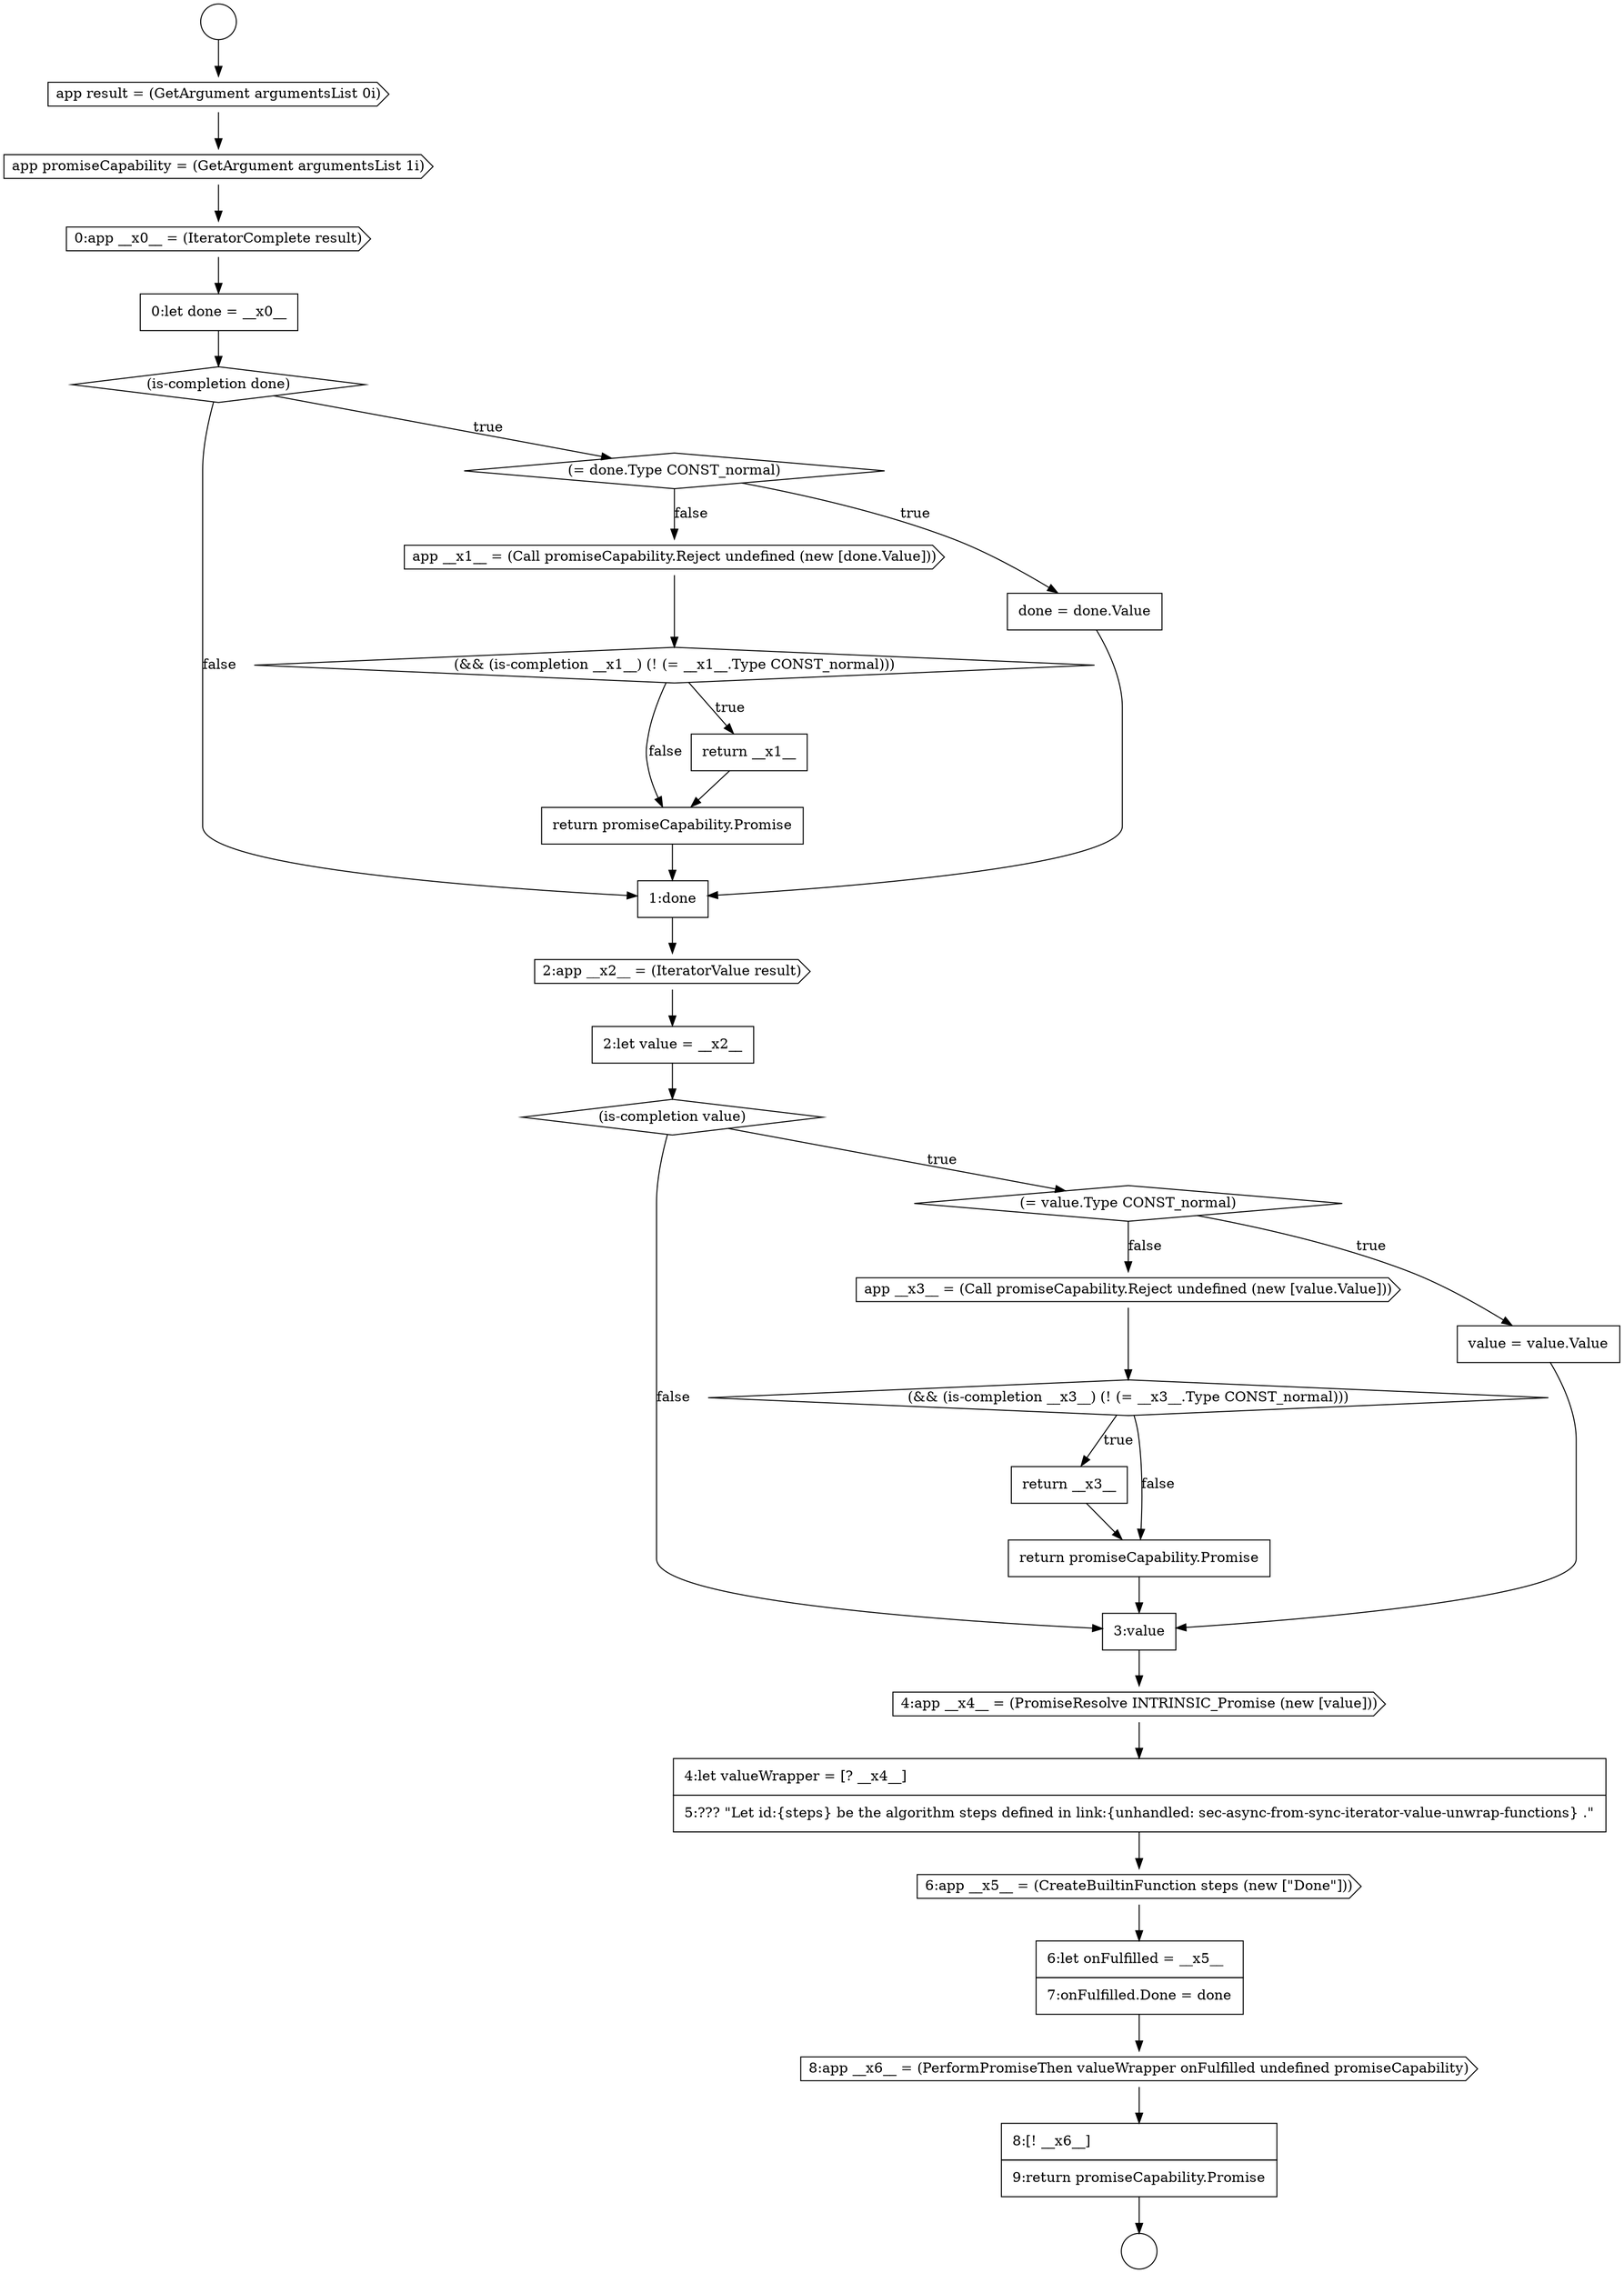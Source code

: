 digraph {
  node17221 [shape=cds, label=<<font color="black">4:app __x4__ = (PromiseResolve INTRINSIC_Promise (new [value]))</font>> color="black" fillcolor="white" style=filled]
  node17197 [shape=circle label=" " color="black" fillcolor="white" style=filled]
  node17210 [shape=none, margin=0, label=<<font color="black">
    <table border="0" cellborder="1" cellspacing="0" cellpadding="10">
      <tr><td align="left">1:done</td></tr>
    </table>
  </font>> color="black" fillcolor="white" style=filled]
  node17206 [shape=cds, label=<<font color="black">app __x1__ = (Call promiseCapability.Reject undefined (new [done.Value]))</font>> color="black" fillcolor="white" style=filled]
  node17200 [shape=cds, label=<<font color="black">app promiseCapability = (GetArgument argumentsList 1i)</font>> color="black" fillcolor="white" style=filled]
  node17199 [shape=cds, label=<<font color="black">app result = (GetArgument argumentsList 0i)</font>> color="black" fillcolor="white" style=filled]
  node17216 [shape=cds, label=<<font color="black">app __x3__ = (Call promiseCapability.Reject undefined (new [value.Value]))</font>> color="black" fillcolor="white" style=filled]
  node17223 [shape=cds, label=<<font color="black">6:app __x5__ = (CreateBuiltinFunction steps (new [&quot;Done&quot;]))</font>> color="black" fillcolor="white" style=filled]
  node17212 [shape=none, margin=0, label=<<font color="black">
    <table border="0" cellborder="1" cellspacing="0" cellpadding="10">
      <tr><td align="left">2:let value = __x2__</td></tr>
    </table>
  </font>> color="black" fillcolor="white" style=filled]
  node17215 [shape=none, margin=0, label=<<font color="black">
    <table border="0" cellborder="1" cellspacing="0" cellpadding="10">
      <tr><td align="left">value = value.Value</td></tr>
    </table>
  </font>> color="black" fillcolor="white" style=filled]
  node17220 [shape=none, margin=0, label=<<font color="black">
    <table border="0" cellborder="1" cellspacing="0" cellpadding="10">
      <tr><td align="left">3:value</td></tr>
    </table>
  </font>> color="black" fillcolor="white" style=filled]
  node17198 [shape=circle label=" " color="black" fillcolor="white" style=filled]
  node17201 [shape=cds, label=<<font color="black">0:app __x0__ = (IteratorComplete result)</font>> color="black" fillcolor="white" style=filled]
  node17226 [shape=none, margin=0, label=<<font color="black">
    <table border="0" cellborder="1" cellspacing="0" cellpadding="10">
      <tr><td align="left">8:[! __x6__]</td></tr>
      <tr><td align="left">9:return promiseCapability.Promise</td></tr>
    </table>
  </font>> color="black" fillcolor="white" style=filled]
  node17214 [shape=diamond, label=<<font color="black">(= value.Type CONST_normal)</font>> color="black" fillcolor="white" style=filled]
  node17211 [shape=cds, label=<<font color="black">2:app __x2__ = (IteratorValue result)</font>> color="black" fillcolor="white" style=filled]
  node17202 [shape=none, margin=0, label=<<font color="black">
    <table border="0" cellborder="1" cellspacing="0" cellpadding="10">
      <tr><td align="left">0:let done = __x0__</td></tr>
    </table>
  </font>> color="black" fillcolor="white" style=filled]
  node17225 [shape=cds, label=<<font color="black">8:app __x6__ = (PerformPromiseThen valueWrapper onFulfilled undefined promiseCapability)</font>> color="black" fillcolor="white" style=filled]
  node17213 [shape=diamond, label=<<font color="black">(is-completion value)</font>> color="black" fillcolor="white" style=filled]
  node17218 [shape=none, margin=0, label=<<font color="black">
    <table border="0" cellborder="1" cellspacing="0" cellpadding="10">
      <tr><td align="left">return __x3__</td></tr>
    </table>
  </font>> color="black" fillcolor="white" style=filled]
  node17207 [shape=diamond, label=<<font color="black">(&amp;&amp; (is-completion __x1__) (! (= __x1__.Type CONST_normal)))</font>> color="black" fillcolor="white" style=filled]
  node17203 [shape=diamond, label=<<font color="black">(is-completion done)</font>> color="black" fillcolor="white" style=filled]
  node17222 [shape=none, margin=0, label=<<font color="black">
    <table border="0" cellborder="1" cellspacing="0" cellpadding="10">
      <tr><td align="left">4:let valueWrapper = [? __x4__]</td></tr>
      <tr><td align="left">5:??? &quot;Let id:{steps} be the algorithm steps defined in link:{unhandled: sec-async-from-sync-iterator-value-unwrap-functions} .&quot;</td></tr>
    </table>
  </font>> color="black" fillcolor="white" style=filled]
  node17209 [shape=none, margin=0, label=<<font color="black">
    <table border="0" cellborder="1" cellspacing="0" cellpadding="10">
      <tr><td align="left">return promiseCapability.Promise</td></tr>
    </table>
  </font>> color="black" fillcolor="white" style=filled]
  node17204 [shape=diamond, label=<<font color="black">(= done.Type CONST_normal)</font>> color="black" fillcolor="white" style=filled]
  node17219 [shape=none, margin=0, label=<<font color="black">
    <table border="0" cellborder="1" cellspacing="0" cellpadding="10">
      <tr><td align="left">return promiseCapability.Promise</td></tr>
    </table>
  </font>> color="black" fillcolor="white" style=filled]
  node17217 [shape=diamond, label=<<font color="black">(&amp;&amp; (is-completion __x3__) (! (= __x3__.Type CONST_normal)))</font>> color="black" fillcolor="white" style=filled]
  node17208 [shape=none, margin=0, label=<<font color="black">
    <table border="0" cellborder="1" cellspacing="0" cellpadding="10">
      <tr><td align="left">return __x1__</td></tr>
    </table>
  </font>> color="black" fillcolor="white" style=filled]
  node17205 [shape=none, margin=0, label=<<font color="black">
    <table border="0" cellborder="1" cellspacing="0" cellpadding="10">
      <tr><td align="left">done = done.Value</td></tr>
    </table>
  </font>> color="black" fillcolor="white" style=filled]
  node17224 [shape=none, margin=0, label=<<font color="black">
    <table border="0" cellborder="1" cellspacing="0" cellpadding="10">
      <tr><td align="left">6:let onFulfilled = __x5__</td></tr>
      <tr><td align="left">7:onFulfilled.Done = done</td></tr>
    </table>
  </font>> color="black" fillcolor="white" style=filled]
  node17225 -> node17226 [ color="black"]
  node17222 -> node17223 [ color="black"]
  node17200 -> node17201 [ color="black"]
  node17209 -> node17210 [ color="black"]
  node17221 -> node17222 [ color="black"]
  node17203 -> node17204 [label=<<font color="black">true</font>> color="black"]
  node17203 -> node17210 [label=<<font color="black">false</font>> color="black"]
  node17218 -> node17219 [ color="black"]
  node17213 -> node17214 [label=<<font color="black">true</font>> color="black"]
  node17213 -> node17220 [label=<<font color="black">false</font>> color="black"]
  node17216 -> node17217 [ color="black"]
  node17206 -> node17207 [ color="black"]
  node17223 -> node17224 [ color="black"]
  node17207 -> node17208 [label=<<font color="black">true</font>> color="black"]
  node17207 -> node17209 [label=<<font color="black">false</font>> color="black"]
  node17215 -> node17220 [ color="black"]
  node17217 -> node17218 [label=<<font color="black">true</font>> color="black"]
  node17217 -> node17219 [label=<<font color="black">false</font>> color="black"]
  node17214 -> node17215 [label=<<font color="black">true</font>> color="black"]
  node17214 -> node17216 [label=<<font color="black">false</font>> color="black"]
  node17220 -> node17221 [ color="black"]
  node17219 -> node17220 [ color="black"]
  node17210 -> node17211 [ color="black"]
  node17201 -> node17202 [ color="black"]
  node17199 -> node17200 [ color="black"]
  node17204 -> node17205 [label=<<font color="black">true</font>> color="black"]
  node17204 -> node17206 [label=<<font color="black">false</font>> color="black"]
  node17224 -> node17225 [ color="black"]
  node17205 -> node17210 [ color="black"]
  node17211 -> node17212 [ color="black"]
  node17208 -> node17209 [ color="black"]
  node17202 -> node17203 [ color="black"]
  node17197 -> node17199 [ color="black"]
  node17212 -> node17213 [ color="black"]
  node17226 -> node17198 [ color="black"]
}
